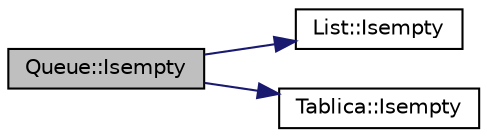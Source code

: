 digraph "Queue::Isempty"
{
  edge [fontname="Helvetica",fontsize="10",labelfontname="Helvetica",labelfontsize="10"];
  node [fontname="Helvetica",fontsize="10",shape=record];
  rankdir="LR";
  Node1 [label="Queue::Isempty",height=0.2,width=0.4,color="black", fillcolor="grey75", style="filled" fontcolor="black"];
  Node1 -> Node2 [color="midnightblue",fontsize="10",style="solid",fontname="Helvetica"];
  Node2 [label="List::Isempty",height=0.2,width=0.4,color="black", fillcolor="white", style="filled",URL="$class_list.html#ae14e825ab502fe31686bf3059ed85ed0"];
  Node1 -> Node3 [color="midnightblue",fontsize="10",style="solid",fontname="Helvetica"];
  Node3 [label="Tablica::Isempty",height=0.2,width=0.4,color="black", fillcolor="white", style="filled",URL="$class_tablica.html#a08b59415756d2dc7da781124809d8eb4"];
}
